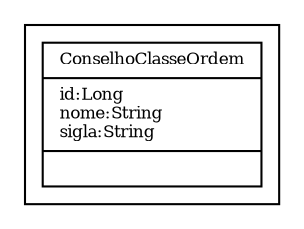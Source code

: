 digraph G{
fontname = "Times-Roman"
fontsize = 8

node [
        fontname = "Times-Roman"
        fontsize = 8
        shape = "record"
]

edge [
        fontname = "Times-Roman"
        fontsize = 8
]

subgraph clusterCONSELHO_DE_CLASSEORDEM
{
ConselhoClasseOrdem [label = "{ConselhoClasseOrdem|id:Long\lnome:String\lsigla:String\l|\l}"]
}
}
